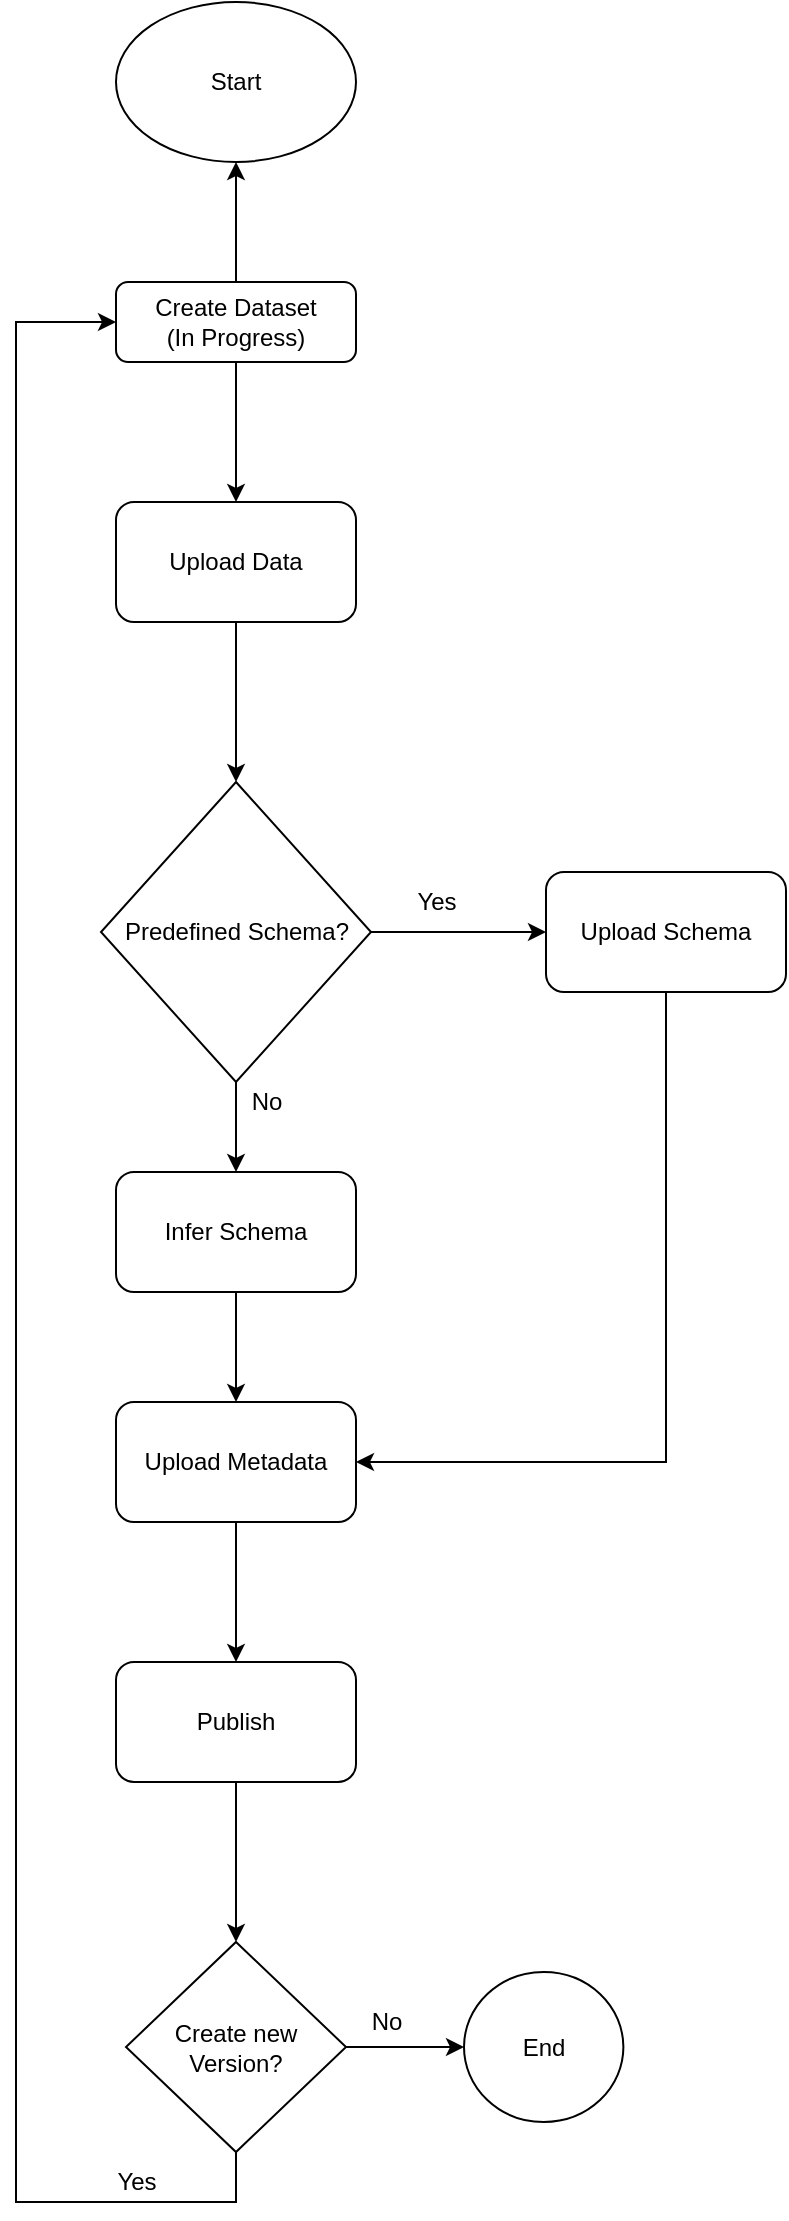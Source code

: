 <mxfile version="13.4.3" type="device"><diagram id="C5RBs43oDa-KdzZeNtuy" name="Page-1"><mxGraphModel dx="1420" dy="1864" grid="1" gridSize="10" guides="1" tooltips="1" connect="1" arrows="1" fold="1" page="1" pageScale="1" pageWidth="827" pageHeight="1169" math="0" shadow="0"><root><mxCell id="WIyWlLk6GJQsqaUBKTNV-0"/><mxCell id="WIyWlLk6GJQsqaUBKTNV-1" parent="WIyWlLk6GJQsqaUBKTNV-0"/><mxCell id="KZPYvNBY5ShjxEbUQE62-1" value="" style="edgeStyle=orthogonalEdgeStyle;rounded=0;orthogonalLoop=1;jettySize=auto;html=1;" edge="1" parent="WIyWlLk6GJQsqaUBKTNV-1" source="WIyWlLk6GJQsqaUBKTNV-3" target="KZPYvNBY5ShjxEbUQE62-0"><mxGeometry relative="1" as="geometry"/></mxCell><mxCell id="KZPYvNBY5ShjxEbUQE62-20" value="" style="edgeStyle=orthogonalEdgeStyle;rounded=0;orthogonalLoop=1;jettySize=auto;html=1;" edge="1" parent="WIyWlLk6GJQsqaUBKTNV-1" source="WIyWlLk6GJQsqaUBKTNV-3" target="KZPYvNBY5ShjxEbUQE62-19"><mxGeometry relative="1" as="geometry"/></mxCell><mxCell id="WIyWlLk6GJQsqaUBKTNV-3" value="Create Dataset &lt;br&gt;(In Progress)" style="rounded=1;whiteSpace=wrap;html=1;fontSize=12;glass=0;strokeWidth=1;shadow=0;" parent="WIyWlLk6GJQsqaUBKTNV-1" vertex="1"><mxGeometry x="170" y="170" width="120" height="40" as="geometry"/></mxCell><mxCell id="KZPYvNBY5ShjxEbUQE62-3" value="" style="edgeStyle=orthogonalEdgeStyle;rounded=0;orthogonalLoop=1;jettySize=auto;html=1;" edge="1" parent="WIyWlLk6GJQsqaUBKTNV-1" source="KZPYvNBY5ShjxEbUQE62-0" target="KZPYvNBY5ShjxEbUQE62-2"><mxGeometry relative="1" as="geometry"/></mxCell><mxCell id="KZPYvNBY5ShjxEbUQE62-0" value="Upload Data" style="whiteSpace=wrap;html=1;rounded=1;" vertex="1" parent="WIyWlLk6GJQsqaUBKTNV-1"><mxGeometry x="170" y="280" width="120" height="60" as="geometry"/></mxCell><mxCell id="KZPYvNBY5ShjxEbUQE62-7" value="" style="edgeStyle=orthogonalEdgeStyle;rounded=0;orthogonalLoop=1;jettySize=auto;html=1;" edge="1" parent="WIyWlLk6GJQsqaUBKTNV-1" source="KZPYvNBY5ShjxEbUQE62-2" target="KZPYvNBY5ShjxEbUQE62-6"><mxGeometry relative="1" as="geometry"/></mxCell><mxCell id="KZPYvNBY5ShjxEbUQE62-9" value="" style="edgeStyle=orthogonalEdgeStyle;rounded=0;orthogonalLoop=1;jettySize=auto;html=1;" edge="1" parent="WIyWlLk6GJQsqaUBKTNV-1" source="KZPYvNBY5ShjxEbUQE62-2" target="KZPYvNBY5ShjxEbUQE62-8"><mxGeometry relative="1" as="geometry"/></mxCell><mxCell id="KZPYvNBY5ShjxEbUQE62-2" value="Predefined Schema?" style="rhombus;whiteSpace=wrap;html=1;" vertex="1" parent="WIyWlLk6GJQsqaUBKTNV-1"><mxGeometry x="162.5" y="420" width="135" height="150" as="geometry"/></mxCell><mxCell id="KZPYvNBY5ShjxEbUQE62-28" value="" style="edgeStyle=orthogonalEdgeStyle;rounded=0;orthogonalLoop=1;jettySize=auto;html=1;entryX=1;entryY=0.5;entryDx=0;entryDy=0;" edge="1" parent="WIyWlLk6GJQsqaUBKTNV-1" source="KZPYvNBY5ShjxEbUQE62-6" target="KZPYvNBY5ShjxEbUQE62-11"><mxGeometry relative="1" as="geometry"><mxPoint x="445" y="605" as="targetPoint"/><Array as="points"><mxPoint x="445" y="760"/></Array></mxGeometry></mxCell><mxCell id="KZPYvNBY5ShjxEbUQE62-6" value="Upload Schema" style="whiteSpace=wrap;html=1;rounded=1;" vertex="1" parent="WIyWlLk6GJQsqaUBKTNV-1"><mxGeometry x="385" y="465" width="120" height="60" as="geometry"/></mxCell><mxCell id="2" value="Yes" style="text;html=1;align=center;verticalAlign=middle;resizable=0;points=[];autosize=1;" vertex="1" parent="WIyWlLk6GJQsqaUBKTNV-1"><mxGeometry x="310" y="470" width="40" height="20" as="geometry"/></mxCell><mxCell id="KZPYvNBY5ShjxEbUQE62-12" value="" style="edgeStyle=orthogonalEdgeStyle;rounded=0;orthogonalLoop=1;jettySize=auto;html=1;" edge="1" parent="WIyWlLk6GJQsqaUBKTNV-1" source="KZPYvNBY5ShjxEbUQE62-8" target="KZPYvNBY5ShjxEbUQE62-11"><mxGeometry relative="1" as="geometry"/></mxCell><mxCell id="KZPYvNBY5ShjxEbUQE62-8" value="Infer Schema" style="whiteSpace=wrap;html=1;rounded=1;" vertex="1" parent="WIyWlLk6GJQsqaUBKTNV-1"><mxGeometry x="170" y="615" width="120" height="60" as="geometry"/></mxCell><mxCell id="KZPYvNBY5ShjxEbUQE62-10" value="No" style="text;html=1;align=center;verticalAlign=middle;resizable=0;points=[];autosize=1;" vertex="1" parent="WIyWlLk6GJQsqaUBKTNV-1"><mxGeometry x="230" y="570" width="30" height="20" as="geometry"/></mxCell><mxCell id="KZPYvNBY5ShjxEbUQE62-16" value="" style="edgeStyle=orthogonalEdgeStyle;rounded=0;orthogonalLoop=1;jettySize=auto;html=1;" edge="1" parent="WIyWlLk6GJQsqaUBKTNV-1" source="KZPYvNBY5ShjxEbUQE62-11" target="KZPYvNBY5ShjxEbUQE62-15"><mxGeometry relative="1" as="geometry"/></mxCell><mxCell id="KZPYvNBY5ShjxEbUQE62-11" value="Upload Metadata" style="whiteSpace=wrap;html=1;rounded=1;" vertex="1" parent="WIyWlLk6GJQsqaUBKTNV-1"><mxGeometry x="170" y="730" width="120" height="60" as="geometry"/></mxCell><mxCell id="KZPYvNBY5ShjxEbUQE62-18" value="" style="edgeStyle=orthogonalEdgeStyle;rounded=0;orthogonalLoop=1;jettySize=auto;html=1;entryX=0;entryY=0.5;entryDx=0;entryDy=0;exitX=0.5;exitY=1;exitDx=0;exitDy=0;" edge="1" parent="WIyWlLk6GJQsqaUBKTNV-1" source="KZPYvNBY5ShjxEbUQE62-21" target="WIyWlLk6GJQsqaUBKTNV-3"><mxGeometry relative="1" as="geometry"><mxPoint x="90" y="200" as="targetPoint"/><Array as="points"><mxPoint x="230" y="1130"/><mxPoint x="120" y="1130"/><mxPoint x="120" y="190"/></Array></mxGeometry></mxCell><mxCell id="KZPYvNBY5ShjxEbUQE62-22" value="" style="edgeStyle=orthogonalEdgeStyle;rounded=0;orthogonalLoop=1;jettySize=auto;html=1;" edge="1" parent="WIyWlLk6GJQsqaUBKTNV-1" source="KZPYvNBY5ShjxEbUQE62-15" target="KZPYvNBY5ShjxEbUQE62-21"><mxGeometry relative="1" as="geometry"><Array as="points"><mxPoint x="230" y="1005"/></Array></mxGeometry></mxCell><mxCell id="KZPYvNBY5ShjxEbUQE62-15" value="Publish" style="whiteSpace=wrap;html=1;rounded=1;" vertex="1" parent="WIyWlLk6GJQsqaUBKTNV-1"><mxGeometry x="170" y="860" width="120" height="60" as="geometry"/></mxCell><mxCell id="KZPYvNBY5ShjxEbUQE62-19" value="Start" style="ellipse;whiteSpace=wrap;html=1;rounded=1;" vertex="1" parent="WIyWlLk6GJQsqaUBKTNV-1"><mxGeometry x="170" y="30" width="120" height="80" as="geometry"/></mxCell><mxCell id="KZPYvNBY5ShjxEbUQE62-24" value="" style="edgeStyle=orthogonalEdgeStyle;rounded=0;orthogonalLoop=1;jettySize=auto;html=1;entryX=0;entryY=0.5;entryDx=0;entryDy=0;" edge="1" parent="WIyWlLk6GJQsqaUBKTNV-1" source="KZPYvNBY5ShjxEbUQE62-21" target="KZPYvNBY5ShjxEbUQE62-23"><mxGeometry relative="1" as="geometry"/></mxCell><mxCell id="KZPYvNBY5ShjxEbUQE62-21" value="Create new Version?" style="rhombus;whiteSpace=wrap;html=1;rounded=0;" vertex="1" parent="WIyWlLk6GJQsqaUBKTNV-1"><mxGeometry x="175" y="1000" width="110" height="105" as="geometry"/></mxCell><mxCell id="KZPYvNBY5ShjxEbUQE62-23" value="End" style="ellipse;whiteSpace=wrap;html=1;rounded=1;" vertex="1" parent="WIyWlLk6GJQsqaUBKTNV-1"><mxGeometry x="344" y="1015" width="79.69" height="75" as="geometry"/></mxCell><mxCell id="KZPYvNBY5ShjxEbUQE62-25" value="No" style="text;html=1;align=center;verticalAlign=middle;resizable=0;points=[];autosize=1;" vertex="1" parent="WIyWlLk6GJQsqaUBKTNV-1"><mxGeometry x="290" y="1030" width="30" height="20" as="geometry"/></mxCell><mxCell id="KZPYvNBY5ShjxEbUQE62-29" value="Yes" style="text;html=1;align=center;verticalAlign=middle;resizable=0;points=[];autosize=1;" vertex="1" parent="WIyWlLk6GJQsqaUBKTNV-1"><mxGeometry x="160" y="1110" width="40" height="20" as="geometry"/></mxCell></root></mxGraphModel></diagram></mxfile>
